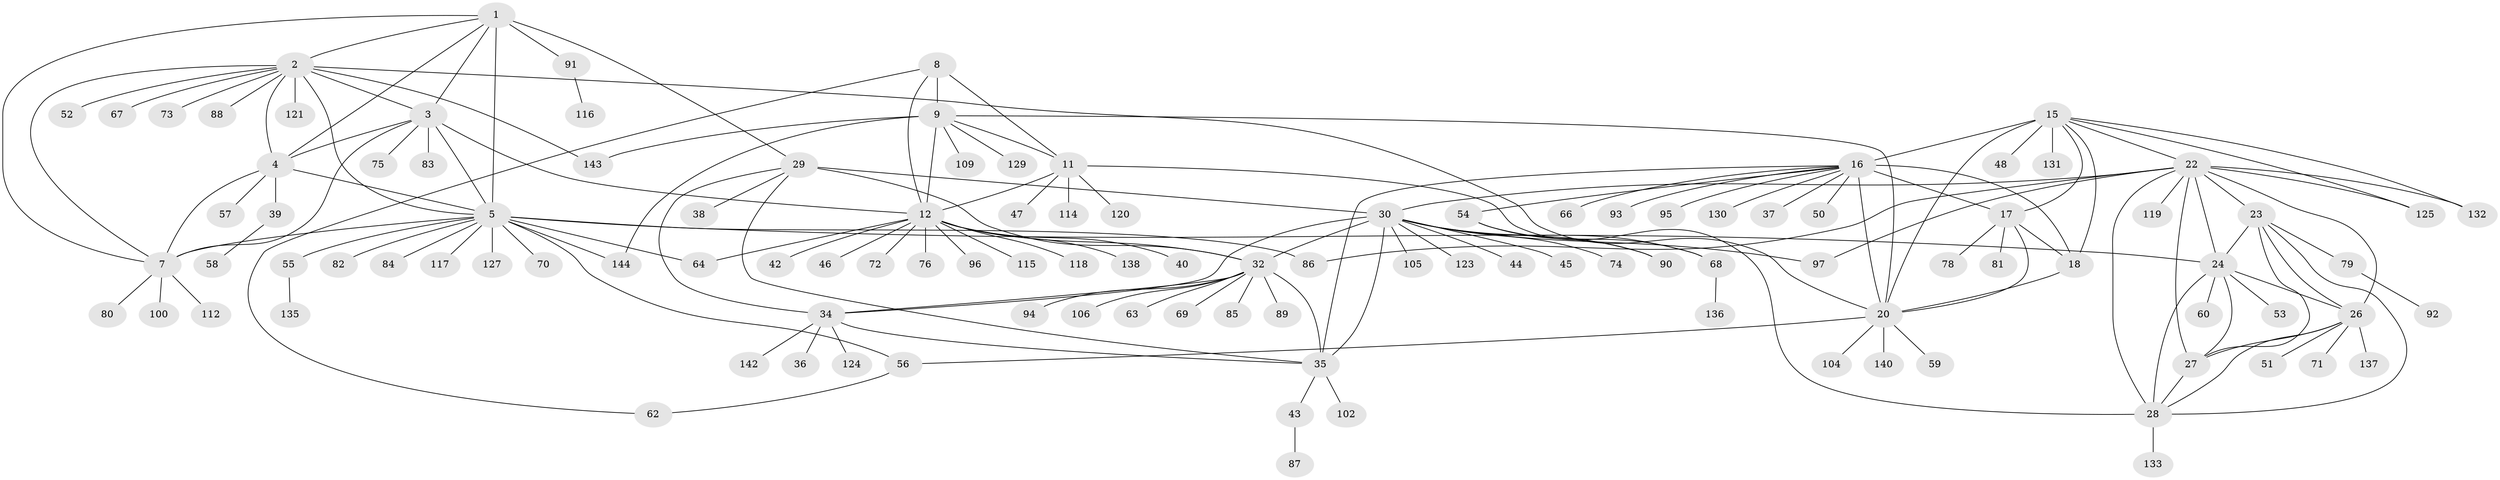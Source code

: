 // original degree distribution, {9: 0.06944444444444445, 14: 0.006944444444444444, 10: 0.05555555555555555, 13: 0.006944444444444444, 6: 0.013888888888888888, 11: 0.027777777777777776, 15: 0.006944444444444444, 7: 0.027777777777777776, 12: 0.013888888888888888, 8: 0.013888888888888888, 1: 0.6041666666666666, 2: 0.13194444444444445, 3: 0.020833333333333332}
// Generated by graph-tools (version 1.1) at 2025/11/02/27/25 16:11:31]
// undirected, 115 vertices, 166 edges
graph export_dot {
graph [start="1"]
  node [color=gray90,style=filled];
  1 [super="+110"];
  2 [super="+77"];
  3;
  4 [super="+65"];
  5 [super="+6"];
  7 [super="+139"];
  8 [super="+14"];
  9 [super="+10"];
  11 [super="+103"];
  12 [super="+13"];
  15 [super="+108"];
  16 [super="+19"];
  17 [super="+41"];
  18 [super="+126"];
  20 [super="+21"];
  22 [super="+25"];
  23 [super="+101"];
  24 [super="+141"];
  26 [super="+122"];
  27 [super="+61"];
  28 [super="+99"];
  29 [super="+49"];
  30 [super="+31"];
  32 [super="+33"];
  34 [super="+134"];
  35 [super="+111"];
  36;
  37;
  38;
  39;
  40;
  42;
  43;
  44;
  45;
  46;
  47;
  48;
  50;
  51;
  52;
  53;
  54;
  55;
  56;
  57;
  58;
  59;
  60;
  62 [super="+128"];
  63;
  64;
  66;
  67;
  68 [super="+98"];
  69;
  70;
  71;
  72;
  73;
  74;
  75;
  76 [super="+107"];
  78;
  79;
  80;
  81;
  82;
  83;
  84;
  85;
  86;
  87;
  88;
  89;
  90;
  91;
  92;
  93;
  94;
  95;
  96;
  97;
  100;
  102;
  104;
  105 [super="+113"];
  106;
  109;
  112;
  114;
  115;
  116;
  117;
  118;
  119;
  120;
  121;
  123;
  124;
  125;
  127;
  129;
  130;
  131;
  132;
  133;
  135;
  136;
  137;
  138;
  140;
  142;
  143;
  144;
  1 -- 2;
  1 -- 3;
  1 -- 4;
  1 -- 5 [weight=2];
  1 -- 7;
  1 -- 29;
  1 -- 91;
  2 -- 3;
  2 -- 4;
  2 -- 5 [weight=2];
  2 -- 7;
  2 -- 20;
  2 -- 52;
  2 -- 67;
  2 -- 73;
  2 -- 88;
  2 -- 121;
  2 -- 143;
  3 -- 4;
  3 -- 5 [weight=2];
  3 -- 7;
  3 -- 12;
  3 -- 75;
  3 -- 83;
  4 -- 5 [weight=2];
  4 -- 7;
  4 -- 39;
  4 -- 57;
  5 -- 7 [weight=2];
  5 -- 24;
  5 -- 56;
  5 -- 86;
  5 -- 144;
  5 -- 64;
  5 -- 70;
  5 -- 82;
  5 -- 84;
  5 -- 117;
  5 -- 55;
  5 -- 127;
  7 -- 80;
  7 -- 100;
  7 -- 112;
  8 -- 9 [weight=4];
  8 -- 11 [weight=2];
  8 -- 12 [weight=4];
  8 -- 62;
  9 -- 11 [weight=2];
  9 -- 12 [weight=4];
  9 -- 20;
  9 -- 109;
  9 -- 129;
  9 -- 143;
  9 -- 144;
  11 -- 12 [weight=2];
  11 -- 28;
  11 -- 47;
  11 -- 114;
  11 -- 120;
  12 -- 72;
  12 -- 118;
  12 -- 64;
  12 -- 96;
  12 -- 32;
  12 -- 40;
  12 -- 42;
  12 -- 138;
  12 -- 76;
  12 -- 46;
  12 -- 115;
  15 -- 16 [weight=2];
  15 -- 17;
  15 -- 18;
  15 -- 20 [weight=2];
  15 -- 22;
  15 -- 48;
  15 -- 125;
  15 -- 131;
  15 -- 132;
  16 -- 17 [weight=2];
  16 -- 18 [weight=2];
  16 -- 20 [weight=4];
  16 -- 37;
  16 -- 93;
  16 -- 95;
  16 -- 66;
  16 -- 35;
  16 -- 130;
  16 -- 50;
  16 -- 54;
  17 -- 18;
  17 -- 20 [weight=2];
  17 -- 78;
  17 -- 81;
  18 -- 20 [weight=2];
  20 -- 56;
  20 -- 140;
  20 -- 104;
  20 -- 59;
  22 -- 23 [weight=2];
  22 -- 24 [weight=2];
  22 -- 26 [weight=2];
  22 -- 27 [weight=2];
  22 -- 28 [weight=2];
  22 -- 119;
  22 -- 125;
  22 -- 132;
  22 -- 97;
  22 -- 86;
  22 -- 30;
  23 -- 24;
  23 -- 26;
  23 -- 27;
  23 -- 28;
  23 -- 79;
  24 -- 26;
  24 -- 27;
  24 -- 28;
  24 -- 53;
  24 -- 60;
  26 -- 27;
  26 -- 28;
  26 -- 51;
  26 -- 71;
  26 -- 137;
  27 -- 28;
  28 -- 133;
  29 -- 30 [weight=2];
  29 -- 32 [weight=2];
  29 -- 34;
  29 -- 35;
  29 -- 38;
  30 -- 32 [weight=4];
  30 -- 34 [weight=2];
  30 -- 35 [weight=2];
  30 -- 44;
  30 -- 45;
  30 -- 74;
  30 -- 105;
  30 -- 123;
  30 -- 68;
  30 -- 97;
  30 -- 90;
  32 -- 34 [weight=2];
  32 -- 35 [weight=2];
  32 -- 94;
  32 -- 69;
  32 -- 106;
  32 -- 85;
  32 -- 89;
  32 -- 63;
  34 -- 35;
  34 -- 36;
  34 -- 124;
  34 -- 142;
  35 -- 43;
  35 -- 102;
  39 -- 58;
  43 -- 87;
  54 -- 68;
  54 -- 90;
  55 -- 135;
  56 -- 62;
  68 -- 136;
  79 -- 92;
  91 -- 116;
}
